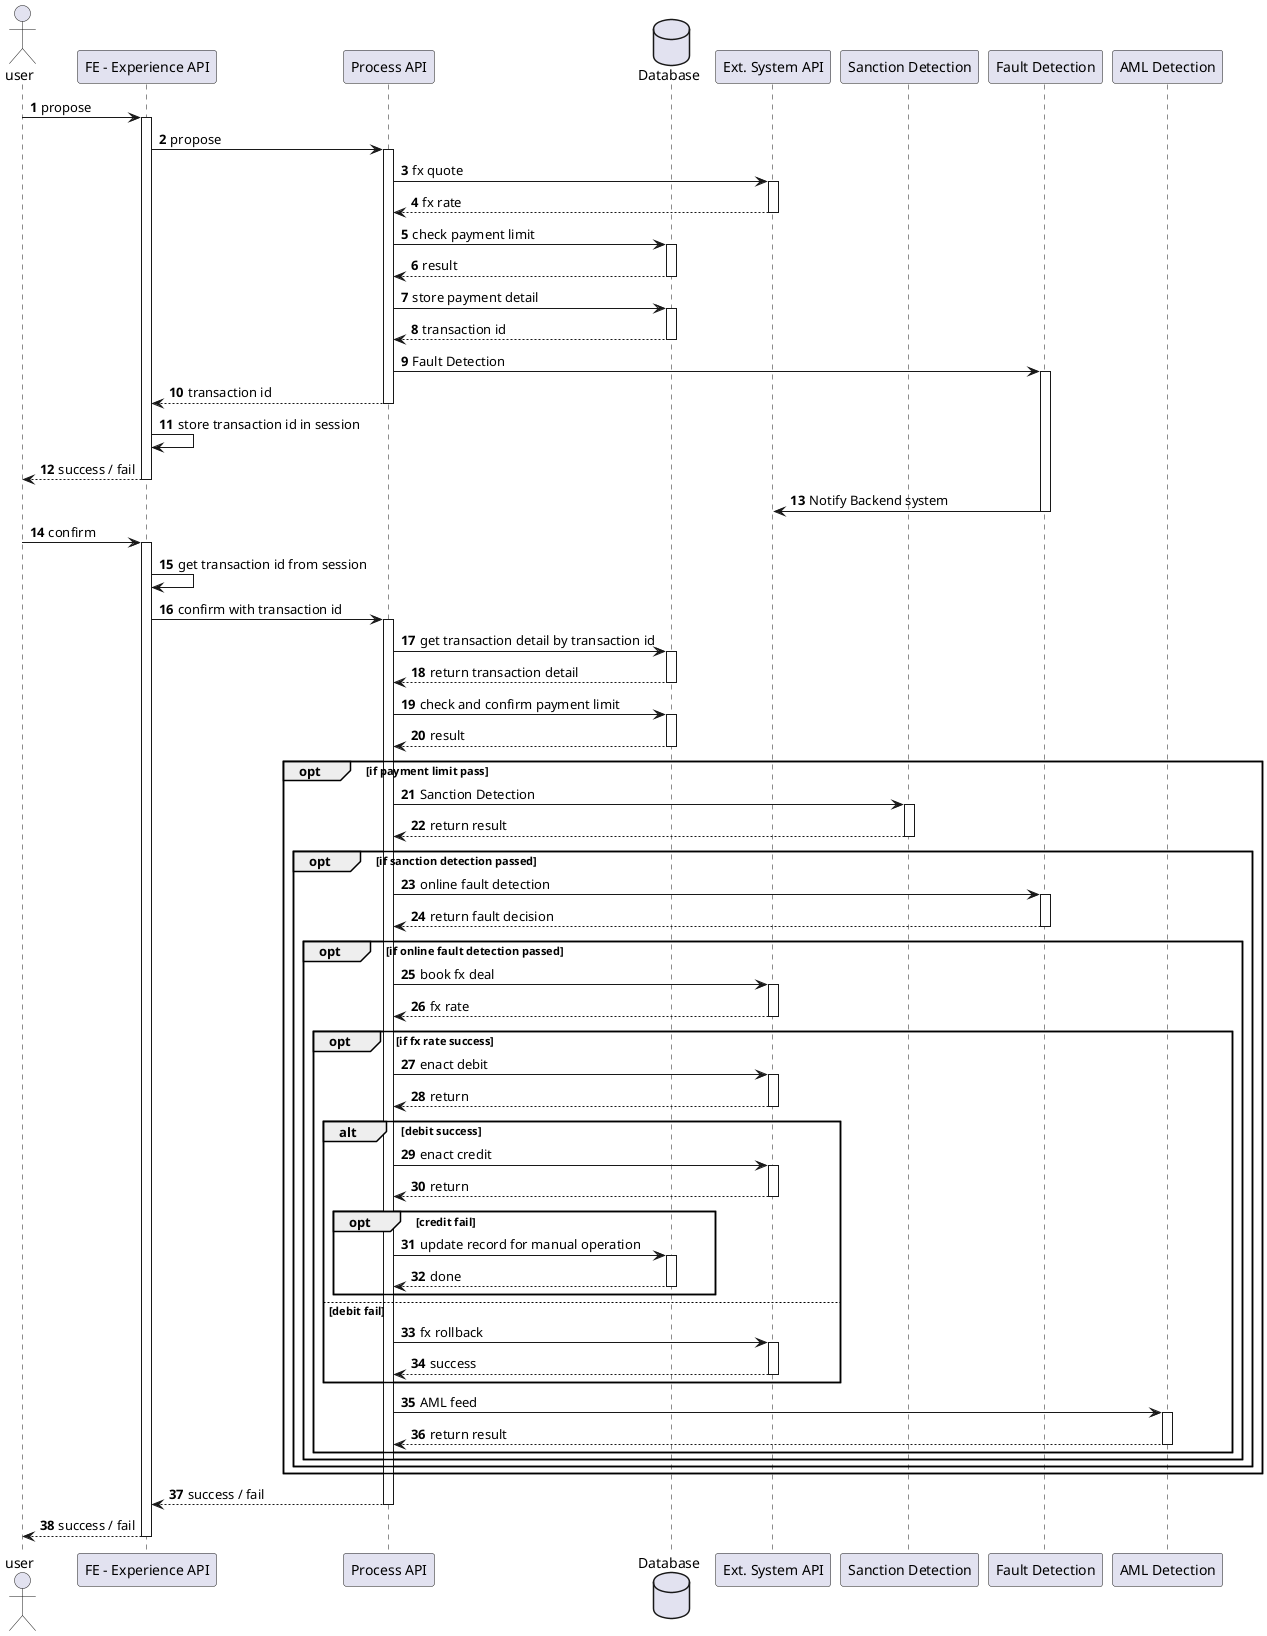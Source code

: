 @startuml
'https://plantuml.com/sequence-diagram

autonumber

actor user as u
participant "FE - Experience API" as eapi
participant "Process API" as papi
database Database as db

participant "Ext. System API" as sapi
participant "Sanction Detection" as sd
participant "Fault Detection" as fd
participant "AML Detection" as aml



u->eapi++ : propose
eapi->papi++ : propose
papi->sapi++ : fx quote
return fx rate
papi->db++ : check payment limit
return result
papi->db++ : store payment detail
return transaction id

papi->fd++ : Fault Detection
papi-->eapi-- : transaction id

eapi->eapi : store transaction id in session

eapi-->u-- : success / fail

fd->sapi-- : Notify Backend system

u->eapi++ : confirm
eapi->eapi: get transaction id from session
eapi->papi++: confirm with transaction id
papi->db++ : get transaction detail by transaction id
db-->papi-- : return transaction detail
papi->db++ : check and confirm payment limit
return result
opt if payment limit pass
papi->sd++ : Sanction Detection
sd-->papi-- : return result
opt if sanction detection passed
papi->fd++ : online fault detection
fd-->papi-- : return fault decision
opt if online fault detection passed
    papi->sapi++: book fx deal
    return fx rate

    opt if fx rate success
    papi->sapi++: enact debit
    sapi-->papi--: return


    alt debit success
    papi->sapi++: enact credit
    sapi-->papi--: return

    opt credit fail
        papi->db++ : update record for manual operation
        return done
    end

    else debit fail
        papi->sapi++ : fx rollback
        return success
    end alt

    papi->aml++ : AML feed
    return return result

    end opt
end opt
end opt
end opt
return success / fail
return success / fail

@enduml